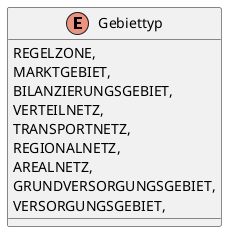 @startuml
enum Gebiettyp {
    REGELZONE,
    MARKTGEBIET,
    BILANZIERUNGSGEBIET,
    VERTEILNETZ,
    TRANSPORTNETZ,
    REGIONALNETZ,
    AREALNETZ,
    GRUNDVERSORGUNGSGEBIET,
    VERSORGUNGSGEBIET,
}
@enduml
